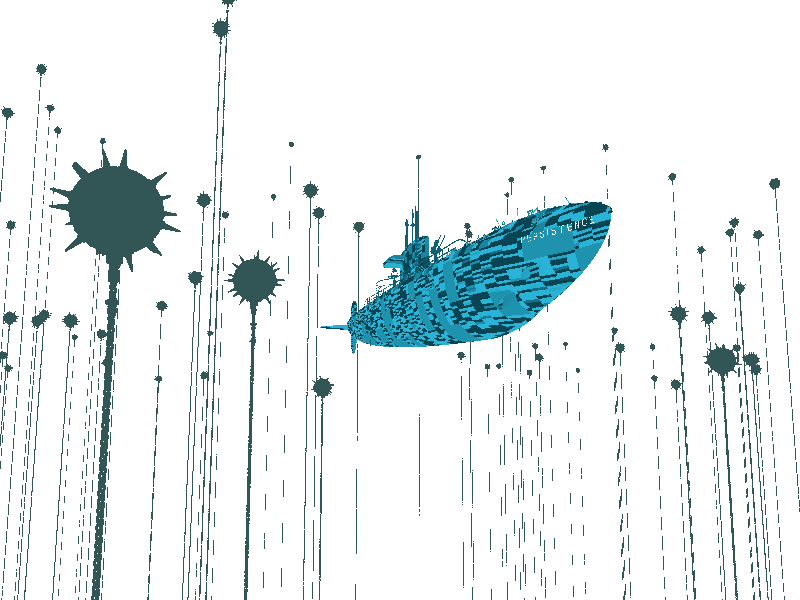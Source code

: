 // This work is licensed under the Creative Commons Attribution-ShareAlike 3.0 Unported License.
// To view a copy of this license, visit http://creativecommons.org/licenses/by-sa/3.0/ or send a
// letter to Creative Commons, 444 Castro Street, Suite 900, Mountain View, California, 94041, USA.

// Persistence Of Vision raytracer sample file.
//============================================
// The field, new improved version  October. 2001
// Copyright Gilles Tran 2001 
// http://www.oyonale.com
//--------------------------------------------
// Render with a 2.67 ratio such as 320*120, 640*240, 1024*384, 1280*480
//--------------------------------------------
// -w320 -h120
// -w640 -h240 +a0.1
// -w768 -h288 +a0.1
// -w1024 -h384 +a0.1

// Uncomment AreaOK=true below to turn on the area light
// This will blur the shadow under the submarine
// but the rendering time will extremely slow

#version 3.6;

global_settings{ assumed_gamma 1.0 max_trace_level 15 }

#declare AreaOK=false;
//#declare AreaOK=true;

#include "colors.inc"
#include "functions.inc"
//============================================
// General
//============================================
//--------------------------------------------
// Camera
//--------------------------------------------
#declare PdV=<-20, -20, -400>;
camera{
        location PdV
        angle 65 //   direction z*2
        up y
        right x*image_width/image_height // keep proportions with any aspect ratio  //right 8*x/3
        look_at <-20, 30, 0>
}

//--------------------------------------------
// reorientation macro
//--------------------------------------------
#macro mOrient(P1,P2)
#local yV1=vnormalize(P2-P1);
#local xV1=vnormalize(vcross(yV1,z));
#local zV1=vcross(xV1,yV1);
                matrix <xV1.x,xV1.y,xV1.z,yV1.x,yV1.y,yV1.z,zV1.x,zV1.y,zV1.z,P1.x,P1.y,P1.z>
#end

//--------------------------------------------
// colors
//--------------------------------------------
#declare colWater1=rgb<0,79,159>/255;
#declare colWater2=rgb<7,146,217>/255;
#declare colWater3=rgb<82,239,238>/255;
#declare colSub=<7/255,146/255,217/255>;

//--------------------------------------------
// lights
//--------------------------------------------
light_source {<-10, 1000, -10> color colWater2*10
#if (AreaOK)
    area_light x*200,z*200, 3,3 adaptive 1 jitter orient
#end

}
light_source {<-200, -1000, -300> color colWater2*2 shadowless media_interaction off}
light_source {PdV color colWater2*2 shadowless media_interaction off}

//--------------------------------------------
// mine textures
//--------------------------------------------
#declare txtMine=texture {
        pigment{color colWater3*0.1}
        finish{ambient 0 diffuse 0.4 specular 0.03 roughness 0.2 reflection 0.05}
}
#declare txtCable=texture {
        pigment{color colWater3*0.1}
        finish{ambient 0 diffuse 0.1 specular 0.02 roughness 0.2}
}

//--------------------------------------------
// sub textures
//--------------------------------------------
#declare txtSkin=texture{
        pigment{
                function{min(1,max(0,y))}
                turbulence 0.01 omega 1.5 lambda 5 poly_wave 1.5
                color_map{[0 Clear][0.25  rgbt<0,0,0,0.7>] [0.4 rgbt<0,0,0,0.3>]}
                scale 38 translate -y*17
                }
                
        finish{ambient 0 diffuse 0.6 specular 0.1 roughness 1/10}
}
#declare trb=0.0001;
#declare pigLettre=pigment{bozo color_map{[0 White*1.3][1 White*0.5]}}
#declare txtLettre=texture{ // submarine name
        pigment {
                object {
                        text{ttf "cyrvetic.ttf" "PERSISTENCE" 10, 0.3*x
                             translate -z*0.5 scale <1,1,10>
                        }
                        pigment{color Clear}, pigment{pigLettre}
                }
                rotate y*90
        scale 1.5 translate <-10,-1,-25>
        }

        finish{ambient 0 diffuse 0.4}

}

#declare txtSub0=texture {
    pigment{rgb colSub*0.2}
    finish {ambient 0 diffuse 0.3 specular 0.05   roughness 0.1}
}
// Thanks to Bob H. for the help regarding these textures
#declare txtSubBase=texture {
    pigment {
    
        cells
        color_map {
            [.45 rgb <colSub.x*0.1,colSub.y*0.1,colSub.z*0.1>]
            [.55 rgb <colSub.x,colSub.y,colSub.z>*0.8]
        }
        scale <100,.125,1>
    }
    
    scale 3
    finish {ambient 0 diffuse 0.3 specular 0.05   roughness 0.1}
}

#declare txtSubTop=

    texture{txtSubBase}
    texture {
        pigment {
            cells
            color_map {
                [.25 rgbf <colSub.x*0.1,colSub.y*0.1,colSub.z*0.1,0>]
                [.75 rgbf <colSub.x,colSub.y,colSub.z,1>]
            }
            scale <100,0.75,1>
        }
        scale 3.5
        finish {ambient 0 diffuse 0.3 specular 0.05   roughness 0.1}
    }

    texture {
        pigment {
            cells
            color_map {
                [.25 rgbf <colSub.x*0.4,colSub.y*0.4,colSub.z*0.4,0>]
                [.75 rgbf <colSub.x,colSub.y,colSub.z,1>]
            }
            scale <100,0.45,1>
        }
        scale 2.5
        finish {ambient 0 diffuse 0.3 specular 0.05   roughness 0.1}
    }                                 
    
    texture{txtSkin}

#declare txtSubBottom=

    texture{txtSubBase}
    
    texture {
        pigment {
            cells
            color_map {
                [.25 rgbf <colSub.x*0.5,colSub.y*0.5,colSub.z*0.5,0>]
                [.75 rgbf <colSub.x,colSub.y,colSub.z,1>]
            }
            scale <100,.75,1>
        }
        scale 5
        finish {ambient 0 diffuse 0.3 specular 0.05   roughness 0.1}
    }
    
    texture {
        pigment {
            cells
            color_map {
                [0 rgbf <colSub.x*0.5,colSub.y*0.5,colSub.z*0.5,.5>]
                [1 rgbf <colSub.x,colSub.y,colSub.z,1>]
            }
            scale <100,0.25,1>
        }
        scale 5
        translate 1
        finish {ambient 0 diffuse 0.3 specular 0.05   roughness 0.1}
    } 
    
    texture{txtLettre}  
    texture{txtSkin}


//============================================
// Mine
//============================================
//--------------------------------------------
// Spikes
//--------------------------------------------

#declare Spike = union{
        #declare rSpike1=0.08;
        #declare rSpike2=rSpike1*0.3;
        #declare ySpike=0.4;
        cone{0,rSpike1,y*ySpike,rSpike2}
        sphere{0,rSpike2 translate y*ySpike}
        sphere{0,rSpike1*1.5 scale <1,0.3,1>}
        #declare i=0;#while (i<360) sphere{0,0.015 scale <2,1,2> translate <rSpike1*2.8,-0.04,0> rotate y*i} #declare i=i+30;#end
        translate y
}





//--------------------------------------------
// Mine body
//--------------------------------------------
#declare rd=seed(0);
#declare MineBody=union {
        isosurface {
                function{x*x+y*y+z*z-1 +f_noise3d(x*10,y*10,z*10)*0.05}
                max_gradient 2.492
                contained_by{sphere{0,1}}
        }

        #declare i=0;
        #while (i<360)
                #declare j=0;
                #while (j<180)
                        object{Spike rotate z*(i+rand(rd)*2) rotate y*(j+rand(rd)*2)}
                        #declare j=j+45;
                #end
                #declare i=i+45;
        #end

        object{Spike rotate 90*y}
        object{Spike rotate -90*y}
        rotate 360*rand(rd)

}

//--------------------------------------------
// Mine cable and decorative collar
//--------------------------------------------
#declare rFil=0.03;
#declare yFil=100;
#declare MineCable=isosurface{
        function{f_helix1(x,y,z,3,35,0.35*rFil,0.55*rFil,2,1,0)}
        contained_by {box {<-rFil,0,-rFil>,<rFil,yFil,rFil>}}
        max_gradient 2.552
        scale <1,-1,1>*3 translate -y
}


#declare MineCollar=lathe{
	cubic_spline
	15,
	<0.058,0.003>,<0.081,0.000>,<0.101,0.055>,<0.099,0.085>,<0.104,0.132>,<0.066,0.152>,
	<0.095,0.169>,<0.089,0.194>,<0.144,0.227>,<0.143,0.281>,<0.145,0.307>,<0.109,0.325>,
	<0.067,0.353>,<0.031,0.362>,<0.030,0.363>
	translate -y*0.363
}

//--------------------------------------------
// Mine
//--------------------------------------------
#declare Mine=union{
        object{MineBody}
        sphere{0,1 scale <0.4,0.14,0.4> translate -y*0.91}
        #declare i=0;#while (i<360) cylinder{0,-y*0.1,0.02 translate <0.35,-0.91,0> rotate y*i} #declare i=i+30;#end
        object{MineCollar scale <1.2,2,1.2> translate -y*0.92}
        object{MineCollar translate -y*2}
        object{MineCable}
        texture{txtMine}
}



//============================================
// Submarine
//============================================
#declare Sc=3; // general scaling parameter
#declare SX=6*Sc; // x scaling
#declare SYbot=10*Sc;// y scaling for the bottom
#declare SYtop=2*Sc; // y scaling for the top
#declare SZfront=20*Sc; // z scaling for the front
#declare SZrear=100*Sc;// z scaling for the rear

//--------------------------------------------
// Main parts
//--------------------------------------------
#declare Part1=blob{ // bottom front
        threshold 0.6
        sphere{0,1,1}
        cylinder{-z*2,z,0.04,-1 translate <-0.2,-0.3,1> pigment{Black}}
        cylinder{-z*2,z,0.04,-1 translate <-0.17,-0.18,1> pigment{Black}}
        sphere{0,1,1 scale <0.1,0.45,1.05>}
        sphere{0,1,1 scale <0.3,0.45,0.8>}
}
#declare Part2=blob{ // top front
        threshold 0.6
        sphere{0,1,1}
        sphere{0,1,1 scale <0.3,0.45,0.8>}
        sphere{0,1,1 scale <0.2,1.2,1.05>}
}
#declare Part3=blob{ // bottom rear
        threshold 0.6
        sphere{0,1,1}
        cylinder{-x,0,1,1 scale <0.5,0.03,0.02> translate <0,-0.05,0.45>}
        cylinder{-y,0,1,1 scale <0.03,0.2,0.02> translate <0,-0.05,0.45>}
}
#declare Part4=blob{ // top rear
        threshold 0.6
        sphere{0,1,1}
        cylinder{-y,y,2,2 scale <0.03,0.3,0.012> translate <0,0.5,0.45>}
        sphere{0,1,1 scale <0.2,1.2,0.4>}

        cylinder{-x,0,1,1 scale <0.2,0.2,0.04> rotate x*-10 translate <0,1.5,0.2>}
        cylinder{0,y,0.2,2 scale <0.6,2.5,0.4>*0.7  translate <0,-0.05,0.16>}
        cylinder{0,y,0.2,2 scale <0.4,2.5,0.4>*0.7  translate <0,-0.05,0.165>}
        cylinder{0,y,0.2,2 scale <0.2,2.5,0.4>*0.7  translate <0,-0.05,0.17>}
}


//--------------------------------------------
// Top
//--------------------------------------------
#declare HalfSubTop=union{
       difference{
                object{Part2} // top front
                plane{y,0}
                plane{z,0 inverse}
                plane{x,0 inverse}
                scale <SX,SYtop,SZfront>
        }
        difference{
                object{Part4} // top rear
                plane{y,0}
                plane{z,0}
                plane{x,0 inverse}
                scale <SX,SYtop,SZrear>
        }
}
#declare SubTop=union{
        object{HalfSubTop}
        object{HalfSubTop scale <-1,1,1>}
        texture{txtSubTop}
}
//--------------------------------------------
// Bottom
//--------------------------------------------
#declare HalfSubBottom=union{
         difference{
                object{Part1} // bottom front
                plane{y,0 inverse}
                plane{z,0 inverse}
                plane{x,0 inverse}
                scale <SX,SYbot,SZfront>
        }
        difference{
                object{Part3} // bottom rear
                plane{y,0 inverse}
                plane{z,0}
                plane{x,0 inverse}
                scale <SX,SYbot,SZrear>
        }
}

#declare SubBottom=union{
        object{HalfSubBottom}
        object{HalfSubBottom scale <-1,1,1>}
        texture{txtSubBottom}
}
//--------------------------------------------
// Decorative elements
//--------------------------------------------
#declare Balustrade=union{
        #declare rB1=0.02;
        #declare rB2=0.04;
        #declare yB=1;
        #declare rB3=yB*6;
        #declare rB4=3;
        #declare zB=20;
        #declare zB2=8;
        #declare i=0;
        #while (i<zB)
                cylinder{0,y*yB,rB1 translate z*i}
                #declare i=i+zB/12;
        #end
        cylinder{0,z*zB,rB2 translate y*yB}
        cylinder{0,z*zB,rB2 translate y*yB*0.3}
        cylinder{0,z*zB,rB2 translate y*yB*0.6}
        union{
                difference{torus{rB3,rB2 rotate z*90} plane{y,0} plane{z,0 inverse} plane{z,0 rotate x*-45}}
                cylinder{0,-z*zB*0.1,rB2 translate y*rB3 rotate x*-45}
                translate y*(yB-rB3)
        }
        union{
                difference{torus{rB4,rB2} plane{x,0 inverse} translate <0,yB,0>}
                difference{torus{rB4,rB1} plane{x,0 inverse} translate <0,yB*0.5,0>}
                #while (i<180)
                        cylinder{0,y*yB,rB1 translate -z*rB4 rotate y*i}
                        #declare i=i+180/14;
                #end
                scale <0.4,1,1>
                translate z*(rB4+zB)
        }
        union{
                difference{torus{rB3,rB2 rotate z*90} plane{y,0} plane{z,0 inverse} plane{z,0 rotate x*-65}}
                cylinder{0,-z*zB*0.1,rB2 translate y*rB3 rotate x*-65}
                translate y*(yB-rB3)
                scale <1,1,-1>
                translate z*(zB+rB4*2)
        }

}



//--------------------------------------------
// guns
//--------------------------------------------
#declare Guns0=union{
        superellipsoid{<0.3,0.3> translate z scale <0.8,1,4>}
        union{
                cone{0,0.4,z*12,0.3}
                union{
                        cone{0,0.3,z*1.5,0.5}
                        difference{
                                sphere{0,0.5}
                                cylinder{-z,z,0.3}
                                translate z*1.5
                        }
                        translate z*12
                }
                translate z*8
        }
        translate -z*3
}

#declare Wheel=blob{
        threshold 0.6
        sphere{0,1.3,1 scale <1,1.2,1>}
        cylinder{0,-y*3,0.8,1}
        #declare Teta=0;
        #while (Teta<360)
                cylinder{0,x*3.4,0.4,1  rotate y*Teta}
                cylinder{0,y,0.4,1  translate x*3 rotate y*Teta}
                sphere{0,0.6,1 translate x*3 rotate y*Teta}
                sphere{0,0.4,1 translate x*3 rotate y*(Teta+6)}
                sphere{0,0.4,1 translate x*3 rotate y*(Teta+12)}
                sphere{0,0.4,1 translate x*3 rotate y*(Teta+18)}
                sphere{0,0.4,1 translate x*3 rotate y*(Teta+24)}
                sphere{0,0.4,1 translate x*3 rotate y*(Teta+30)}
                sphere{0,0.4,1 translate x*3 rotate y*(Teta+36)}
                sphere{0,0.4,1 translate x*3 rotate y*(Teta+42)}
                sphere{0,0.4,1 translate x*3 rotate y*(Teta+48)}
                sphere{0,0.4,1 translate x*3 rotate y*(Teta+54)}
                sphere{0,0.5,1 translate x*3 rotate y*(Teta+60)}
                sphere{0,0.5,1 translate x*3 rotate y*(Teta+66)}
                #declare Teta=Teta+72;
        #end
}
#declare Guns1=union{
             object{Guns0}
             object{Wheel rotate y*10 scale 0.7 rotate z*90 translate -x*1.5}

}
#declare Eye=union{
        torus{4.5,0.5}
        difference{
                sphere{0,4.3}
                box{-5,5 scale <1,1,0.05>}
                box{-5,5 scale <1,1,0.05> translate z}
                box{-5,5 scale <1,1,0.05> translate z*2}
                box{-5,5 scale <1,1,0.05> translate z*3}
                box{-5,5 scale <1,1,0.05> translate z*4}
                box{-5,5 scale <1,1,0.05> translate -z}
                box{-5,5 scale <1,1,0.05> translate -z*2}
                box{-5,5 scale <1,1,0.05> translate -z*3}
                box{-5,5 scale <1,1,0.05> translate -z*4}
                scale <1,0.7,1>
        }
}
#declare Ring1=union{
        cylinder{-0.2*x,0.2*x,1.2}
        torus{1.1,0.1 rotate z*90 scale <2,1,1> translate -x*0.2}
        torus{1.1,0.1 rotate z*90 scale <2,1,1> translate x*0.2}
}
#declare Elbow1=intersection{torus{2,1} plane{z,0 inverse} plane{x,0 inverse} }


#declare Thingie=union{
        torus{1.5,0.3 rotate z*90 translate -x}
        cylinder{-x,x,1.5}
        superellipsoid{<0.2,0.2> scale <1.5,2,2.5> translate x*2.5}
        object{Eye scale 1.5/7 rotate -x*90 translate <2.5,0,-2.5>}
        object{Eye scale 1.5/7 rotate -x*90 translate <2.5,0,-2.5> scale <1,1,-1>}
        sphere{0,1.5 scale <0.5,1,1> translate x*4}
        sphere{0,1.5 scale <0.5,1,1> translate x*16}
        cylinder{x*4,x*16,1.2}
        torus{1.9,0.1 rotate z*90 translate x*16.5}
        cylinder{x*16.5,x*17.5,2}
        torus{1.9,0.1 rotate z*90 translate x*17.5}
        cylinder{x*17.5,x*23,1.5}
        union{
              torus{0.5,0.1}
              intersection{torus{2.5,0.5 rotate x*90} plane{y,0 inverse} plane{x,0} translate x*2.5}
              torus{0.5,0.1 translate -x*2.5 rotate z*-30 translate x*2.5 }
              torus{0.5,0.1 translate -x*2.5 rotate z*-60 translate x*2.5 }
              torus{0.5,0.1 translate -x*2.5 rotate z*-90 translate x*2.5 }
              union{
                    cylinder{0,9*x,0.5}
                    cylinder{2*x,5*x,0.7}
                    torus{0.5,0.2 rotate z*90 translate x*2}
                    torus{0.7,0.2 scale <0.2,1,1> rotate z*90 translate x*2.3}
                    torus{0.7,0.2 scale <0.2,1,1> rotate z*90 translate x*2.6}
                    torus{0.7,0.2 scale <0.2,1,1> rotate z*90 translate x*2.9}
                    torus{0.7,0.2 scale <0.2,1,1> rotate z*90 translate x*3.2}
                    torus{0.7,0.2 scale <0.2,1,1> rotate z*90 translate x*3.5}
                    torus{0.7,0.2 scale <0.2,1,1> rotate z*90 translate x*3.8}
                    torus{0.7,0.2 scale <0.2,1,1> rotate z*90 translate x*4.1}
                    torus{0.7,0.2 scale <0.2,1,1> rotate z*90 translate x*4.4}
                    torus{0.7,0.2 scale <0.2,1,1> rotate z*90 translate x*4.7}
                    torus{0.5,0.2 rotate z*90 translate x*5}
                    torus{0.5,0.3 rotate z*90 translate x*8}
                    cone{0,0.7,x,0.9 translate x*8}
                    torus{0.9,0.2 rotate z*90 translate x*9}
                    translate <2.5,2.5,0>
                    }
               translate <2.5,2,1.7>
        }
        union{
              torus{0.5,0.1}
              intersection{torus{2.5,0.5 rotate x*90} plane{y,0 inverse} plane{x,0} translate x*2.5}
              torus{0.5,0.1 translate -x*2.5 rotate z*-30 translate x*2.5 }
              torus{0.5,0.1 translate -x*2.5 rotate z*-60 translate x*2.5 }
              torus{0.5,0.1 translate -x*2.5 rotate z*-90 translate x*2.5 }
              union{
                    cylinder{0,9*x,0.5}
                    cylinder{3*x,6*x,0.7}
                    torus{0.5,0.2 rotate z*90 translate x*3}
                    torus{0.7,0.2 scale <0.2,1,1> rotate z*90 translate x*3.3}
                    torus{0.7,0.2 scale <0.2,1,1> rotate z*90 translate x*3.6}
                    torus{0.7,0.2 scale <0.2,1,1> rotate z*90 translate x*3.9}
                    torus{0.7,0.2 scale <0.2,1,1> rotate z*90 translate x*4.2}
                    torus{0.7,0.2 scale <0.2,1,1> rotate z*90 translate x*4.5}
                    torus{0.7,0.2 scale <0.2,1,1> rotate z*90 translate x*4.8}
                    torus{0.7,0.2 scale <0.2,1,1> rotate z*90 translate x*5.1}
                    torus{0.7,0.2 scale <0.2,1,1> rotate z*90 translate x*5.4}
                    torus{0.7,0.2 scale <0.2,1,1> rotate z*90 translate x*5.7}
                    torus{0.5,0.2 rotate z*90 translate x*6}
                    torus{0.5,0.3 rotate z*90 translate x*8}
                    cone{0,0.7,x,0.9 translate x*8}
                    torus{0.9,0.2 rotate z*90 translate x*9}
                    translate <2.5,2.5,0>
                    }
               translate <2.5,2,-1.7>
        }
        union{
                superellipsoid{<0.2,0.2> scale <1,1.3,2.6>}
                object{Eye scale 1/7 rotate -x*90 translate z*-2.6}
                object{Eye scale 1/7 rotate -x*90 translate z*2.6}
                object{Eye scale 1/7 rotate y*90 translate <0,1.3,1.7>}
                object{Eye scale 1/7 rotate y*90 translate <0,1.3,-1.7>}
                cylinder{x,x*3,1}
                torus{1,0.2 rotate z*90 translate x*3}
                intersection{torus{4.5,1 rotate x*90} plane{y,0 inverse} plane{x,0 inverse} scale <0.5,1,1> translate <3,-4.5,0>}
                torus{1,0.3 scale <0.5,4,1> translate <3+2.25,-3,0>}
                translate <15,4.5,0>
        }
        #declare Teta=0;
        #while (Teta<360)
        union{
                box{<0,-0.1,-0.05>,<12,0.1,0.05> translate <4,1.2,0>}
                cylinder{-x,2*x,0.1 translate y*1.5}
                sphere{0,0.2 translate <20,1.5,0>}
                sphere{0,0.1 translate <16.8,2,0>}
                sphere{0,0.1 translate <17.2,2,0> rotate x*10}
                cylinder{x*20,x*23,0.18 translate y*1.5}
                rotate x*Teta
        }
        #declare Teta=Teta+20;
        #end

        translate x
}
#declare GunSupport=union{
        superellipsoid{<0.6,0.6> translate y scale <0.3,3,1> translate -z*2}
        union{
                union{
                        superellipsoid{<0.7,0.7> translate y scale <1.5,3.8,1>}
                        #declare i=0;
                        #while (i<6)
                                sphere{0,0.2 translate <-1,i+0.5,0.8>}
                                sphere{0,0.2 translate <0,i+0.1,1>}
                                sphere{0,0.2 translate <1,i+0.5,0.8>}
                                #declare i=i+0.7;
                        #end
                        rotate -x*10 translate z*0.6
                }

                cylinder{y*4,y*9,0.6}
                sphere{0,1 scale <4,1,4>}
        }
}
#declare Guns=union{
        union{
                object{Thingie rotate y*180 scale 0.5 rotate y*-90 rotate z*45 translate <0,4,5>}
                superellipsoid{<0.6,0.6> translate -z scale <0.6,1,3> translate -x*0.5}
                object{Guns1 translate -x*1.7}
                object{Guns1 translate -x*1.7 scale <-1,1,1>}
                rotate x*-20
                translate y*10
        }
        object{GunSupport}
}

#declare GunsBack=union{
        union{
                object{Thingie rotate y*180 scale 0.5 rotate y*-90 rotate z*45 translate <0,4,5>}
                superellipsoid{<0.6,0.6> translate -z scale <0.6,1,3> translate -x*0.5}
                object{Guns1 translate -x*1.7}
                object{Guns1 translate -x*1.7 scale <-1,1,1>}
                rotate x*-5
                translate y*10
        }
        object{GunSupport}
}

//--------------------------------------------
// snorkels and vertical thingies
//--------------------------------------------
#declare Snorkel1=union{
        cone{0,0.3,y*2,0.25}
        cone{y*2,0.25,y*3,0.1}
        union{
                difference{sphere{0,1 scale<0.3,0.2,0.3>}plane{y,0 inverse}}
                difference{sphere{0,1 scale<0.3,0.6,0.3>}plane{y,0}}
                translate y*3
        }
        scale <0.8,1,0.8>
}
#declare Snorkel2=blob{
        threshold 0.6
        cylinder{-y,y*4,0.2,1}
        sphere{0,0.4,1 scale <1,1,2> translate y*3.5}
        sphere{0,0.3,1 scale <3,1,1> translate y*2.5}
        scale <0.8,1,0.8>
        }
#declare Snorkel3=union{
        blob{
                threshold 0.6
                cylinder{0,y*3.4,0.25,1 scale <1,1,3>}
                cylinder{0,y*5,0.03,1 translate <0,0,-0.5>}

        }
        union{
                cylinder{0,y*4,0.03}
                sphere{0,0.1 translate y*4}
                translate  <-0.1,0,0.5>
        }
        scale <0.8,1,0.8>
}

//--------------------------------------------
// lots of decorative stuff
//--------------------------------------------
#declare nDeco=13;
#declare Deco=array[nDeco]
#declare Deco[0]=union{
        cylinder{0,y*2,0.2}
        torus{1,0.2 rotate x*90 translate y*3}
        scale 0.5
}
#declare Deco[1]=cone{-y*0.5,0.2,y*4,0.1}
#declare Deco[2]=blob{
        threshold 0.6
        cylinder{-x,x,0.25,1 scale <1,1,2>}
        cylinder{0,-y,0.21,1 translate -x*0.8}
        cylinder{0,-y,0.21,1 translate x*0.8}
        translate y*0.7
        scale 1
}
#declare Deco[3]=object{Deco[2] rotate y*90}
#declare Deco[4]=torus{1,0.2 rotate z*90}
#declare Deco[5]=object{Deco[3] rotate y*90 scale <1,1.4,1>}
#declare Deco[6]=union{
        cylinder{0,y*0.4,0.1}
        sphere{0,1 scale <0.1,0.1,0.5> translate y*0.4}
}
#declare Deco[7]=difference{sphere{0,1} cylinder{-z,0,0.8} scale <2,0.5,2>translate -y*0.2}
#declare Deco[8]=difference{sphere{0,1} cylinder{-z,0,0.9} scale <2,0.5,4>translate -y*0.2}
#declare Deco[9]=cone{0,0.08,y*2,0.03 scale <1,1,2>}
#declare Deco[10]=sphere{0,1 scale <0.2,0.1,0.4>}
#declare Deco[11]=object{Deco[4] scale 1.2}
#declare Deco[12]=object{Deco[5] scale 1.3}
#declare Ladder=union{
        #declare i=0;
        #while (i<9)
                object{Deco[3] scale 0.8 rotate z*90 translate y*i*0.8}
                #declare i=i+1;
        #end
}

#declare Decos=union{
        #declare rd=seed(4);
        #declare Start0=-40;
        #declare End0=40;
        #declare nstep=200;
        #declare i=0;
        #declare k=0;
        #while (i<1)
                #declare j=i;
                #declare Start=<-rand(rd)*5*(mod(k,2)*2-1),1,(1-j)*Start0+j*End0>;
                #declare Dir=y;
                #declare Norm1=<0,0,0>;
                #declare Inter=trace( SubTop, Start, Dir, Norm1);
                #if (vlength(Norm1)!=0)
                    #if (vlength(vcross(Norm1,y))<0.9)
                        #declare n=int(rand(rd)*nDeco);
                        object{Deco[n]  scale 0.4 mOrient(Inter,Inter+Norm1)}
                    #end
                #end
                #declare k=k+1;
                #declare i=i+1/nstep;
        #end
}


#declare Submarine=union{
        union{
                object{SubTop}
                object{Decos texture{txtSubTop}}
                object{Ladder translate <-1.5,4,40>}
                object{Ladder translate <1.5,4,40>}
                object{Guns rotate y*180 scale 0.3 translate <0,4,30>}
                object{GunsBack scale 0.3 translate <0,4,70>}
                union{
                        object{Snorkel1 translate z*3}
                        object{Snorkel2}
                        object{Snorkel3 translate -z*2}
                        scale 2*<1,1.1,1>
                        translate <0,10,50>
                }
                object{Balustrade scale 2.5 translate <-4,2,5>}
                object{Balustrade scale 2.5 translate <-4,2,5> scale <-1,1,1>}
                union{
                        object{Balustrade scale 2 translate <-3,2,5>}
                        object{Balustrade scale 2 translate <-3,2,5> scale <-1,1,1>}
                        rotate y*180
                        translate z*100
                }
                texture{txtSub0}
                scale <1,1.3,1>
        }
        object{SubBottom}
}



//============================================
// Final
//============================================
#declare posSub=<19,5,0>;
#declare rotSub=-15;

//--------------------------------------------
// mines
//--------------------------------------------
union{
    light_group{
        object{Mine rotate y*80 scale 14 }
        light_source{<-10,-20,-40> color rgb -4 shadowless} // negative light !!!
        translate <-110, 41, -205>
        global_lights on
    }
    light_group{
        object{Mine rotate -y*10 scale 8 }
        light_source{<-10,-20,-40> color rgb -2 shadowless}
        translate <-75, 25, -165>
        global_lights on
    }
    object{Mine rotate y*125 scale 5 translate <105, -5, -155>}
    translate y*-8
}
union{
        #declare rd=seed(0);
        #declare i=0;
        #while (i<20)

                object{Mine rotate y*125 scale 3 translate <50+rand(rd)*(200+i*10),(0.5-rand(rd))*60,i*30>}
                object{Mine rotate y*150 scale 3 translate <-50-rand(rd)*(200+i*10),(0.5-rand(rd))*60,i*30>}

                object{Mine rotate y*10 scale 3 translate <50+rand(rd)*(200+i*10),(0.5-rand(rd))*140+50+i*10,i*30>}
                object{Mine rotate y*37 scale 3 translate <-50-rand(rd)*(200+i*10),(0.5-rand(rd))*140+50+i*10,i*30>}
                #declare i=i+1;
        #end
        rotate y*rotSub translate posSub
        translate -z*150
        translate x*30
}
//--------------------------------------------
// submarine and media
//--------------------------------------------
union{
        object{Submarine scale 3/4 translate z*-10 translate y*10}
        sphere{0,1 scale 410 hollow
                texture{pigment{Clear}finish{ambient 0 diffuse 0}}
                interior{
                        media{
                                scattering {5,0.00034 eccentricity 0.7 extinction 0.8}
                                absorption <255-23,255-171,255-239>*0.0005/255
                                intervals 3
                                method 3
                        }
                }
        }

        scale 4
        rotate y*rotSub  translate posSub
}
